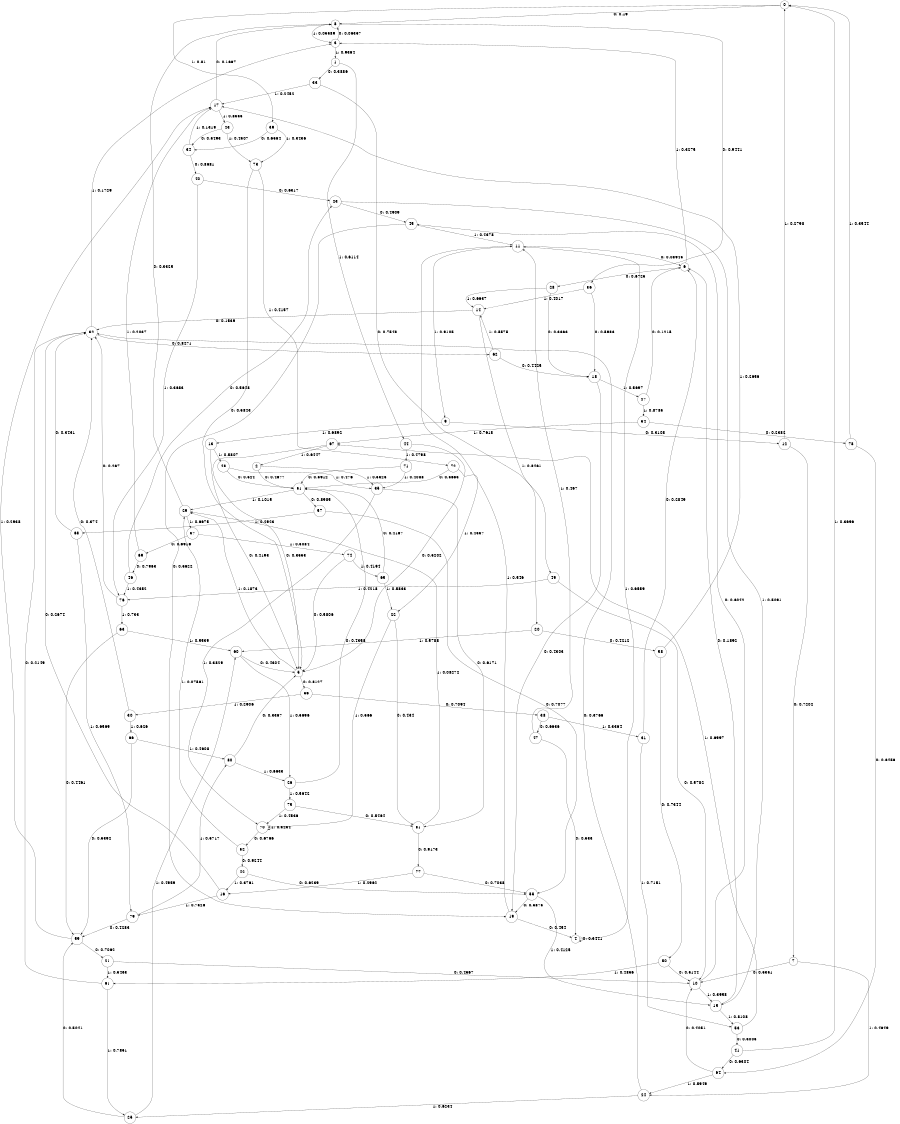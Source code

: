 digraph "ch24faceL8" {
size = "6,8.5";
ratio = "fill";
node [shape = circle];
node [fontsize = 24];
edge [fontsize = 24];
0 -> 8 [label = "0: 0.19     "];
0 -> 39 [label = "1: 0.81     "];
1 -> 33 [label = "0: 0.3886   "];
1 -> 44 [label = "1: 0.6114   "];
2 -> 51 [label = "0: 0.4677   "];
2 -> 35 [label = "1: 0.5323   "];
3 -> 8 [label = "0: 0.06357  "];
3 -> 1 [label = "1: 0.9364   "];
4 -> 4 [label = "0: 0.3441   "];
4 -> 11 [label = "1: 0.6559   "];
5 -> 56 [label = "0: 0.8127   "];
5 -> 29 [label = "1: 0.1873   "];
6 -> 28 [label = "0: 0.6725   "];
6 -> 3 [label = "1: 0.3275   "];
7 -> 10 [label = "0: 0.5351   "];
7 -> 24 [label = "1: 0.4649   "];
8 -> 36 [label = "0: 0.9441   "];
8 -> 3 [label = "1: 0.05589  "];
9 -> 12 [label = "0: 0.3108   "];
9 -> 13 [label = "1: 0.6892   "];
10 -> 45 [label = "0: 0.6042   "];
10 -> 15 [label = "1: 0.3958   "];
11 -> 6 [label = "0: 0.08945  "];
11 -> 9 [label = "1: 0.9105   "];
12 -> 7 [label = "0: 0.7202   "];
12 -> 0 [label = "1: 0.2798   "];
13 -> 5 [label = "0: 0.4193   "];
13 -> 48 [label = "1: 0.5807   "];
14 -> 32 [label = "0: 0.1539   "];
14 -> 20 [label = "1: 0.8461   "];
15 -> 6 [label = "0: 0.1892   "];
15 -> 53 [label = "1: 0.8108   "];
16 -> 32 [label = "0: 0.2674   "];
16 -> 79 [label = "1: 0.7326   "];
17 -> 8 [label = "0: 0.1667   "];
17 -> 43 [label = "1: 0.8333   "];
18 -> 19 [label = "0: 0.4303   "];
18 -> 27 [label = "1: 0.5697   "];
19 -> 4 [label = "0: 0.454    "];
19 -> 11 [label = "1: 0.546    "];
20 -> 58 [label = "0: 0.4212   "];
20 -> 60 [label = "1: 0.5788   "];
21 -> 10 [label = "0: 0.4567   "];
21 -> 61 [label = "1: 0.5433   "];
22 -> 81 [label = "0: 0.434    "];
22 -> 70 [label = "1: 0.566    "];
23 -> 45 [label = "0: 0.4909   "];
23 -> 15 [label = "1: 0.5091   "];
24 -> 32 [label = "0: 0.3766   "];
24 -> 25 [label = "1: 0.6234   "];
25 -> 59 [label = "0: 0.5041   "];
25 -> 60 [label = "1: 0.4959   "];
26 -> 51 [label = "0: 0.4358   "];
26 -> 75 [label = "1: 0.5642   "];
27 -> 6 [label = "0: 0.1215   "];
27 -> 54 [label = "1: 0.8785   "];
28 -> 18 [label = "0: 0.3363   "];
28 -> 14 [label = "1: 0.6637   "];
29 -> 8 [label = "0: 0.3325   "];
29 -> 37 [label = "1: 0.6675   "];
30 -> 32 [label = "0: 0.374    "];
30 -> 66 [label = "1: 0.626    "];
31 -> 6 [label = "0: 0.2849   "];
31 -> 53 [label = "1: 0.7151   "];
32 -> 62 [label = "0: 0.8271   "];
32 -> 3 [label = "1: 0.1729   "];
33 -> 49 [label = "0: 0.7548   "];
33 -> 17 [label = "1: 0.2452   "];
34 -> 40 [label = "0: 0.8681   "];
34 -> 17 [label = "1: 0.1319   "];
35 -> 81 [label = "0: 0.6171   "];
35 -> 70 [label = "1: 0.3829   "];
36 -> 18 [label = "0: 0.5983   "];
36 -> 14 [label = "1: 0.4017   "];
37 -> 69 [label = "0: 0.6916   "];
37 -> 74 [label = "1: 0.3084   "];
38 -> 47 [label = "0: 0.6636   "];
38 -> 31 [label = "1: 0.3364   "];
39 -> 34 [label = "0: 0.6564   "];
39 -> 73 [label = "1: 0.3436   "];
40 -> 23 [label = "0: 0.6317   "];
40 -> 76 [label = "1: 0.3683   "];
41 -> 64 [label = "0: 0.6304   "];
41 -> 0 [label = "1: 0.3696   "];
42 -> 55 [label = "0: 0.6239   "];
42 -> 16 [label = "1: 0.3761   "];
43 -> 34 [label = "0: 0.5493   "];
43 -> 73 [label = "1: 0.4507   "];
44 -> 5 [label = "0: 0.5202   "];
44 -> 71 [label = "1: 0.4798   "];
45 -> 19 [label = "0: 0.5622   "];
45 -> 11 [label = "1: 0.4378   "];
46 -> 23 [label = "0: 0.5648   "];
46 -> 76 [label = "1: 0.4352   "];
47 -> 4 [label = "0: 0.533    "];
47 -> 11 [label = "1: 0.467    "];
48 -> 51 [label = "0: 0.524    "];
48 -> 35 [label = "1: 0.476    "];
49 -> 10 [label = "0: 0.5782   "];
49 -> 76 [label = "1: 0.4218   "];
50 -> 10 [label = "0: 0.5144   "];
50 -> 61 [label = "1: 0.4856   "];
51 -> 57 [label = "0: 0.8985   "];
51 -> 29 [label = "1: 0.1015   "];
52 -> 42 [label = "0: 0.9244   "];
52 -> 29 [label = "1: 0.07561  "];
53 -> 41 [label = "0: 0.3003   "];
53 -> 67 [label = "1: 0.6997   "];
54 -> 78 [label = "0: 0.2382   "];
54 -> 67 [label = "1: 0.7618   "];
55 -> 19 [label = "0: 0.5875   "];
55 -> 15 [label = "1: 0.4125   "];
56 -> 38 [label = "0: 0.7094   "];
56 -> 30 [label = "1: 0.2906   "];
57 -> 55 [label = "0: 0.7077   "];
57 -> 68 [label = "1: 0.2923   "];
58 -> 50 [label = "0: 0.7344   "];
58 -> 17 [label = "1: 0.2656   "];
59 -> 21 [label = "0: 0.7062   "];
59 -> 17 [label = "1: 0.2938   "];
60 -> 5 [label = "0: 0.4304   "];
60 -> 26 [label = "1: 0.5696   "];
61 -> 32 [label = "0: 0.2149   "];
61 -> 25 [label = "1: 0.7851   "];
62 -> 18 [label = "0: 0.4425   "];
62 -> 14 [label = "1: 0.5575   "];
63 -> 59 [label = "0: 0.4461   "];
63 -> 60 [label = "1: 0.5539   "];
64 -> 10 [label = "0: 0.4051   "];
64 -> 24 [label = "1: 0.5949   "];
65 -> 51 [label = "0: 0.4167   "];
65 -> 22 [label = "1: 0.5833   "];
66 -> 59 [label = "0: 0.5392   "];
66 -> 80 [label = "1: 0.4608   "];
67 -> 5 [label = "0: 0.3553   "];
67 -> 2 [label = "1: 0.6447   "];
68 -> 32 [label = "0: 0.3431   "];
68 -> 79 [label = "1: 0.6569   "];
69 -> 46 [label = "0: 0.7963   "];
69 -> 17 [label = "1: 0.2037   "];
70 -> 52 [label = "0: 0.6766   "];
70 -> 70 [label = "1: 0.3234   "];
71 -> 51 [label = "0: 0.5912   "];
71 -> 35 [label = "1: 0.4088   "];
72 -> 51 [label = "0: 0.5663   "];
72 -> 22 [label = "1: 0.4337   "];
73 -> 5 [label = "0: 0.5843   "];
73 -> 72 [label = "1: 0.4157   "];
74 -> 5 [label = "0: 0.5806   "];
74 -> 65 [label = "1: 0.4194   "];
75 -> 81 [label = "0: 0.5464   "];
75 -> 70 [label = "1: 0.4536   "];
76 -> 32 [label = "0: 0.267    "];
76 -> 63 [label = "1: 0.733    "];
77 -> 55 [label = "0: 0.7038   "];
77 -> 16 [label = "1: 0.2962   "];
78 -> 64 [label = "0: 0.6456   "];
78 -> 0 [label = "1: 0.3544   "];
79 -> 59 [label = "0: 0.4283   "];
79 -> 80 [label = "1: 0.5717   "];
80 -> 5 [label = "0: 0.3367   "];
80 -> 26 [label = "1: 0.6633   "];
81 -> 77 [label = "0: 0.9173   "];
81 -> 29 [label = "1: 0.08272  "];
}